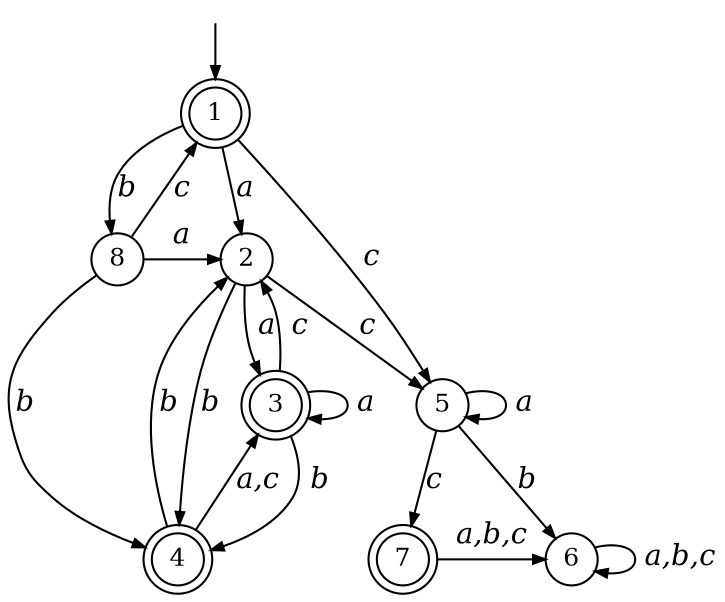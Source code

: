 digraph DFSexample {
    graph [dpi = "300", ranksep=0.35];
    node [shape = circle, fixedsize = true, width = "0.35", fontsize = 12];
    edge [arrowsize = "0.6"];

    {rank = 0; 1;}
    {rank = same; 2; 8;}
    {rank = same; 3; 5;}
    {rank = same; 4; 6; 7;}
    
    "" [shape = none, width = "0.1", height = "0.1"];
    1 [shape = doublecircle];
    3 [shape = doublecircle];
    4 [shape = doublecircle];
    7 [shape = doublecircle];


    "" -> 1;
    1 -> 2 [label = <<i>a</i>>];
    1 -> 8 [label = <<i>b</i>>];
    1 -> 5 [label = <<i>c</i>>];
    2 -> 3 [label = <<i> a</i>>];
    2 -> 4 [label = <<i>b</i>>];
    2 -> 5 [label = <<i>c</i>>];
    3 -> 3 [label = <<i> a</i>>];
    3 -> 4 [label = <<i> b</i>>];
    3 -> 2 [label = <<i> c</i>>];
    4 -> 3 [label = <<i>a,c</i>>];
    4 -> 2 [label = <<i>b</i>>];
    5 -> 5 [label = <<i> a</i>>];
    5 -> 6 [label = <<i>b</i>>];
    5 -> 7 [label = <<i>c</i>>];
    6 -> 6 [label = <<i> a,b,c</i>>];    
    7 -> 6 [label = <<i>a,b,c</i>>];
    8 -> 2 [label = <<i>a</i>>];
    8 -> 4 [label = <<i>b</i>>];
    8 -> 1 [label = <<i>c</i>>];
}

